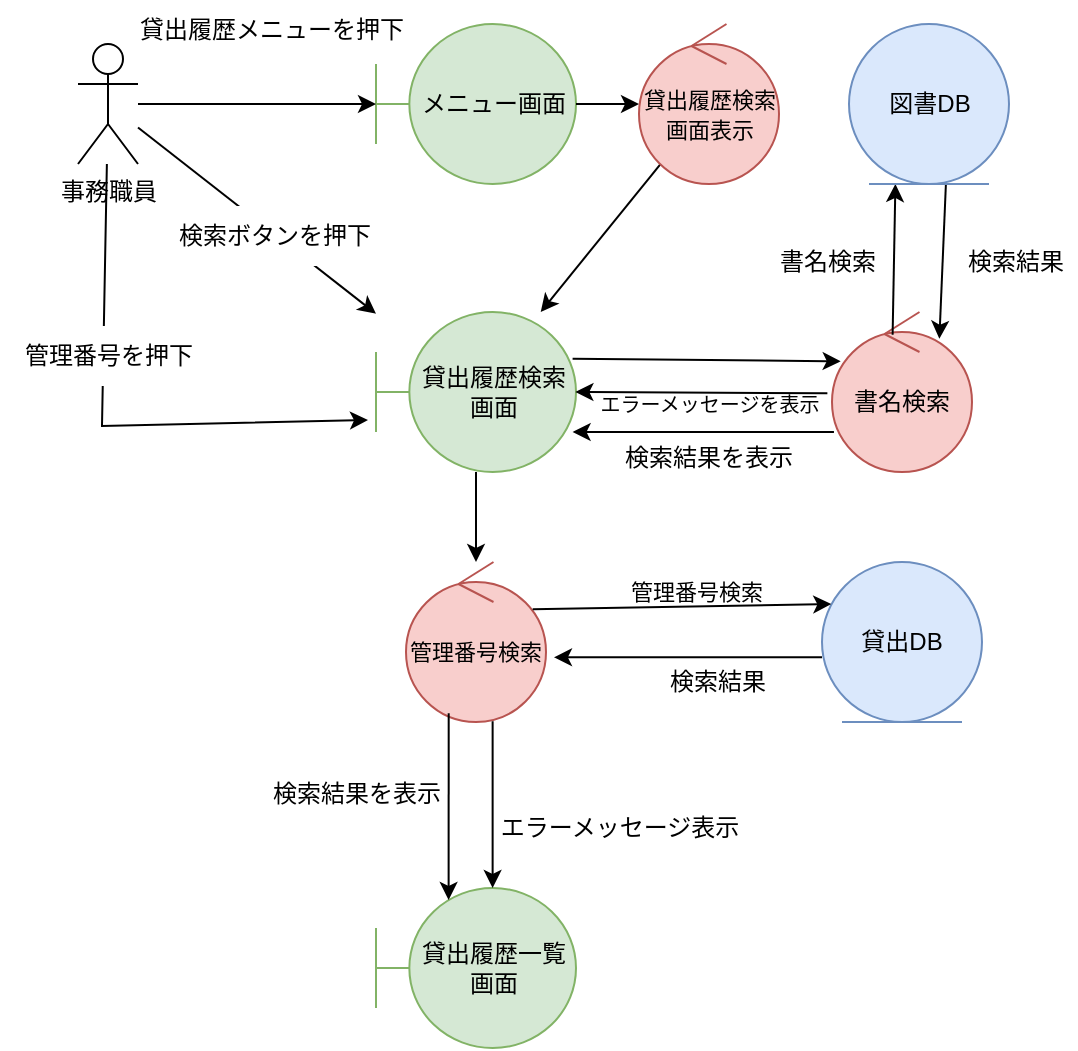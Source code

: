 <mxfile version="28.1.2">
  <diagram name="ページ1" id="nZwk5EC3gKYQb_rT2jHA">
    <mxGraphModel dx="786" dy="516" grid="0" gridSize="10" guides="1" tooltips="1" connect="1" arrows="1" fold="1" page="1" pageScale="1" pageWidth="827" pageHeight="1169" background="#ffffff" math="0" shadow="0">
      <root>
        <mxCell id="0" />
        <mxCell id="1" parent="0" />
        <mxCell id="ylw-R3-aIPUMT0YURn_o-1" value="事務職員" style="shape=umlActor;verticalLabelPosition=bottom;verticalAlign=top;html=1;outlineConnect=0;" parent="1" vertex="1">
          <mxGeometry x="94" y="56" width="30" height="60" as="geometry" />
        </mxCell>
        <mxCell id="ylw-R3-aIPUMT0YURn_o-2" value="&lt;div&gt;メニュー画面&lt;/div&gt;" style="shape=umlBoundary;whiteSpace=wrap;html=1;fillColor=#d5e8d4;strokeColor=#82b366;" parent="1" vertex="1">
          <mxGeometry x="243" y="46" width="100" height="80" as="geometry" />
        </mxCell>
        <mxCell id="ylw-R3-aIPUMT0YURn_o-6" value="貸出履歴検索画面" style="shape=umlBoundary;whiteSpace=wrap;html=1;fillColor=#d5e8d4;strokeColor=#82b366;" parent="1" vertex="1">
          <mxGeometry x="243" y="190" width="100" height="80" as="geometry" />
        </mxCell>
        <mxCell id="ylw-R3-aIPUMT0YURn_o-10" value="貸出履歴一覧画面" style="shape=umlBoundary;whiteSpace=wrap;html=1;fillColor=#d5e8d4;strokeColor=#82b366;" parent="1" vertex="1">
          <mxGeometry x="243" y="478" width="100" height="80" as="geometry" />
        </mxCell>
        <mxCell id="ylw-R3-aIPUMT0YURn_o-12" value="" style="endArrow=classic;html=1;rounded=0;" parent="1" source="ylw-R3-aIPUMT0YURn_o-1" target="ylw-R3-aIPUMT0YURn_o-2" edge="1">
          <mxGeometry width="50" height="50" relative="1" as="geometry">
            <mxPoint x="380" y="296" as="sourcePoint" />
            <mxPoint x="430" y="246" as="targetPoint" />
          </mxGeometry>
        </mxCell>
        <mxCell id="ylw-R3-aIPUMT0YURn_o-13" value="" style="endArrow=classic;html=1;rounded=0;" parent="1" source="GOpzxrWnoPcJdGsYtQRh-2" target="ylw-R3-aIPUMT0YURn_o-6" edge="1">
          <mxGeometry width="50" height="50" relative="1" as="geometry">
            <mxPoint x="380" y="296" as="sourcePoint" />
            <mxPoint x="430" y="246" as="targetPoint" />
          </mxGeometry>
        </mxCell>
        <mxCell id="ylw-R3-aIPUMT0YURn_o-14" value="" style="endArrow=classic;html=1;rounded=0;" parent="1" source="ylw-R3-aIPUMT0YURn_o-1" target="ylw-R3-aIPUMT0YURn_o-6" edge="1">
          <mxGeometry width="50" height="50" relative="1" as="geometry">
            <mxPoint x="380" y="296" as="sourcePoint" />
            <mxPoint x="430" y="246" as="targetPoint" />
          </mxGeometry>
        </mxCell>
        <mxCell id="ylw-R3-aIPUMT0YURn_o-15" value="貸出履歴メニューを押下" style="text;html=1;align=center;verticalAlign=middle;whiteSpace=wrap;rounded=0;" parent="1" vertex="1">
          <mxGeometry x="119" y="34" width="144" height="30" as="geometry" />
        </mxCell>
        <mxCell id="ylw-R3-aIPUMT0YURn_o-16" value="検索ボタンを押下" style="text;html=1;align=center;verticalAlign=middle;whiteSpace=wrap;rounded=0;fillColor=default;" parent="1" vertex="1">
          <mxGeometry x="142" y="137" width="101" height="30" as="geometry" />
        </mxCell>
        <mxCell id="ylw-R3-aIPUMT0YURn_o-17" value="貸出DB" style="ellipse;shape=umlEntity;whiteSpace=wrap;html=1;fillColor=#dae8fc;strokeColor=#6c8ebf;" parent="1" vertex="1">
          <mxGeometry x="466" y="315" width="80" height="80" as="geometry" />
        </mxCell>
        <mxCell id="ylw-R3-aIPUMT0YURn_o-18" value="書名検索" style="ellipse;shape=umlControl;whiteSpace=wrap;html=1;fillColor=#f8cecc;strokeColor=#b85450;" parent="1" vertex="1">
          <mxGeometry x="471" y="190" width="70" height="80" as="geometry" />
        </mxCell>
        <mxCell id="ylw-R3-aIPUMT0YURn_o-20" value="" style="endArrow=classic;html=1;rounded=0;entryX=0.062;entryY=0.308;entryDx=0;entryDy=0;entryPerimeter=0;exitX=0.983;exitY=0.292;exitDx=0;exitDy=0;exitPerimeter=0;" parent="1" source="ylw-R3-aIPUMT0YURn_o-6" target="ylw-R3-aIPUMT0YURn_o-18" edge="1">
          <mxGeometry width="50" height="50" relative="1" as="geometry">
            <mxPoint x="308" y="396" as="sourcePoint" />
            <mxPoint x="358" y="346" as="targetPoint" />
          </mxGeometry>
        </mxCell>
        <mxCell id="ylw-R3-aIPUMT0YURn_o-21" value="" style="endArrow=classic;html=1;rounded=0;exitX=0.606;exitY=0.992;exitDx=0;exitDy=0;exitPerimeter=0;entryX=0.767;entryY=0.167;entryDx=0;entryDy=0;entryPerimeter=0;" parent="1" source="GOpzxrWnoPcJdGsYtQRh-7" target="ylw-R3-aIPUMT0YURn_o-18" edge="1">
          <mxGeometry width="50" height="50" relative="1" as="geometry">
            <mxPoint x="308" y="396" as="sourcePoint" />
            <mxPoint x="358" y="346" as="targetPoint" />
          </mxGeometry>
        </mxCell>
        <mxCell id="ylw-R3-aIPUMT0YURn_o-22" value="" style="endArrow=classic;html=1;rounded=0;entryX=0.29;entryY=1;entryDx=0;entryDy=0;entryPerimeter=0;exitX=0.433;exitY=0.142;exitDx=0;exitDy=0;exitPerimeter=0;" parent="1" source="ylw-R3-aIPUMT0YURn_o-18" target="GOpzxrWnoPcJdGsYtQRh-7" edge="1">
          <mxGeometry width="50" height="50" relative="1" as="geometry">
            <mxPoint x="499.68" y="224.36" as="sourcePoint" />
            <mxPoint x="499.0" y="129" as="targetPoint" />
          </mxGeometry>
        </mxCell>
        <mxCell id="ylw-R3-aIPUMT0YURn_o-23" value="書名検索" style="text;html=1;align=center;verticalAlign=middle;whiteSpace=wrap;rounded=0;" parent="1" vertex="1">
          <mxGeometry x="439" y="150" width="60" height="30" as="geometry" />
        </mxCell>
        <mxCell id="ylw-R3-aIPUMT0YURn_o-24" value="検索結果" style="text;html=1;align=center;verticalAlign=middle;whiteSpace=wrap;rounded=0;" parent="1" vertex="1">
          <mxGeometry x="533" y="150" width="60" height="30" as="geometry" />
        </mxCell>
        <mxCell id="ylw-R3-aIPUMT0YURn_o-25" value="" style="endArrow=classic;html=1;rounded=0;entryX=0.983;entryY=0.75;entryDx=0;entryDy=0;entryPerimeter=0;exitX=0.014;exitY=0.75;exitDx=0;exitDy=0;exitPerimeter=0;" parent="1" source="ylw-R3-aIPUMT0YURn_o-18" target="ylw-R3-aIPUMT0YURn_o-6" edge="1">
          <mxGeometry width="50" height="50" relative="1" as="geometry">
            <mxPoint x="308" y="396" as="sourcePoint" />
            <mxPoint x="358" y="346" as="targetPoint" />
          </mxGeometry>
        </mxCell>
        <mxCell id="ylw-R3-aIPUMT0YURn_o-33" value="検索結果を表示" style="text;html=1;align=center;verticalAlign=middle;whiteSpace=wrap;rounded=0;" parent="1" vertex="1">
          <mxGeometry x="366" y="248" width="87" height="30" as="geometry" />
        </mxCell>
        <mxCell id="ylw-R3-aIPUMT0YURn_o-34" value="" style="endArrow=classic;html=1;rounded=0;entryX=-0.04;entryY=0.675;entryDx=0;entryDy=0;entryPerimeter=0;" parent="1" source="ylw-R3-aIPUMT0YURn_o-1" target="ylw-R3-aIPUMT0YURn_o-6" edge="1">
          <mxGeometry width="50" height="50" relative="1" as="geometry">
            <mxPoint x="308" y="308" as="sourcePoint" />
            <mxPoint x="358" y="258" as="targetPoint" />
            <Array as="points">
              <mxPoint x="106" y="247" />
            </Array>
          </mxGeometry>
        </mxCell>
        <mxCell id="ylw-R3-aIPUMT0YURn_o-36" value="管理番号を押下" style="text;html=1;align=center;verticalAlign=middle;whiteSpace=wrap;rounded=0;fillColor=default;" parent="1" vertex="1">
          <mxGeometry x="55.5" y="197" width="107" height="30" as="geometry" />
        </mxCell>
        <mxCell id="ylw-R3-aIPUMT0YURn_o-37" value="&lt;font style=&quot;font-size: 11px;&quot;&gt;管理番号検索&lt;/font&gt;" style="ellipse;shape=umlControl;whiteSpace=wrap;html=1;fillColor=#f8cecc;strokeColor=#b85450;" parent="1" vertex="1">
          <mxGeometry x="258" y="315" width="70" height="80" as="geometry" />
        </mxCell>
        <mxCell id="ylw-R3-aIPUMT0YURn_o-39" value="" style="endArrow=classic;html=1;rounded=0;" parent="1" source="ylw-R3-aIPUMT0YURn_o-6" target="ylw-R3-aIPUMT0YURn_o-37" edge="1">
          <mxGeometry width="50" height="50" relative="1" as="geometry">
            <mxPoint x="308" y="320" as="sourcePoint" />
            <mxPoint x="358" y="270" as="targetPoint" />
          </mxGeometry>
        </mxCell>
        <mxCell id="ylw-R3-aIPUMT0YURn_o-40" value="" style="endArrow=classic;html=1;rounded=0;entryX=0.058;entryY=0.263;entryDx=0;entryDy=0;entryPerimeter=0;exitX=0.905;exitY=0.296;exitDx=0;exitDy=0;exitPerimeter=0;" parent="1" source="ylw-R3-aIPUMT0YURn_o-37" target="ylw-R3-aIPUMT0YURn_o-17" edge="1">
          <mxGeometry width="50" height="50" relative="1" as="geometry">
            <mxPoint x="308" y="320" as="sourcePoint" />
            <mxPoint x="381" y="327" as="targetPoint" />
          </mxGeometry>
        </mxCell>
        <mxCell id="ylw-R3-aIPUMT0YURn_o-41" value="" style="endArrow=classic;html=1;rounded=0;entryX=1.057;entryY=0.596;entryDx=0;entryDy=0;entryPerimeter=0;exitX=0;exitY=0.596;exitDx=0;exitDy=0;exitPerimeter=0;" parent="1" source="ylw-R3-aIPUMT0YURn_o-17" target="ylw-R3-aIPUMT0YURn_o-37" edge="1">
          <mxGeometry width="50" height="50" relative="1" as="geometry">
            <mxPoint x="463" y="406" as="sourcePoint" />
            <mxPoint x="358" y="270" as="targetPoint" />
          </mxGeometry>
        </mxCell>
        <mxCell id="ylw-R3-aIPUMT0YURn_o-42" value="検索結果" style="text;html=1;align=center;verticalAlign=middle;whiteSpace=wrap;rounded=0;" parent="1" vertex="1">
          <mxGeometry x="384" y="360" width="60" height="30" as="geometry" />
        </mxCell>
        <mxCell id="ylw-R3-aIPUMT0YURn_o-43" value="&lt;font style=&quot;font-size: 11px;&quot;&gt;管理番号検索&lt;/font&gt;" style="text;html=1;align=center;verticalAlign=middle;whiteSpace=wrap;rounded=0;" parent="1" vertex="1">
          <mxGeometry x="368" y="315" width="71" height="30" as="geometry" />
        </mxCell>
        <mxCell id="ylw-R3-aIPUMT0YURn_o-44" value="" style="endArrow=classic;html=1;rounded=0;exitX=0.305;exitY=0.946;exitDx=0;exitDy=0;exitPerimeter=0;entryX=0.363;entryY=0.075;entryDx=0;entryDy=0;entryPerimeter=0;" parent="1" source="ylw-R3-aIPUMT0YURn_o-37" target="ylw-R3-aIPUMT0YURn_o-10" edge="1">
          <mxGeometry width="50" height="50" relative="1" as="geometry">
            <mxPoint x="308" y="336" as="sourcePoint" />
            <mxPoint x="358" y="286" as="targetPoint" />
          </mxGeometry>
        </mxCell>
        <mxCell id="ylw-R3-aIPUMT0YURn_o-46" value="検索結果を表示" style="text;html=1;align=center;verticalAlign=middle;whiteSpace=wrap;rounded=0;fillColor=default;" parent="1" vertex="1">
          <mxGeometry x="190" y="416" width="87" height="30" as="geometry" />
        </mxCell>
        <mxCell id="ylw-R3-aIPUMT0YURn_o-51" value="&lt;font style=&quot;font-size: 10px;&quot;&gt;エラーメッセージを表示&lt;/font&gt;" style="text;html=1;align=center;verticalAlign=middle;whiteSpace=wrap;rounded=0;" parent="1" vertex="1">
          <mxGeometry x="339.5" y="221" width="140" height="30" as="geometry" />
        </mxCell>
        <mxCell id="GOpzxrWnoPcJdGsYtQRh-2" value="&lt;font style=&quot;font-size: 11px;&quot;&gt;貸出履歴検索画面表示&lt;/font&gt;" style="ellipse;shape=umlControl;whiteSpace=wrap;html=1;fillColor=#f8cecc;strokeColor=#b85450;" vertex="1" parent="1">
          <mxGeometry x="374.5" y="46" width="70" height="80" as="geometry" />
        </mxCell>
        <mxCell id="GOpzxrWnoPcJdGsYtQRh-3" value="" style="endArrow=classic;html=1;rounded=0;" edge="1" parent="1" source="ylw-R3-aIPUMT0YURn_o-2" target="GOpzxrWnoPcJdGsYtQRh-2">
          <mxGeometry width="50" height="50" relative="1" as="geometry">
            <mxPoint x="380" y="310" as="sourcePoint" />
            <mxPoint x="430" y="260" as="targetPoint" />
          </mxGeometry>
        </mxCell>
        <mxCell id="GOpzxrWnoPcJdGsYtQRh-4" value="" style="endArrow=classic;html=1;rounded=0;exitX=0.619;exitY=0.996;exitDx=0;exitDy=0;exitPerimeter=0;entryX=0.583;entryY=0;entryDx=0;entryDy=0;entryPerimeter=0;" edge="1" parent="1" source="ylw-R3-aIPUMT0YURn_o-37" target="ylw-R3-aIPUMT0YURn_o-10">
          <mxGeometry width="50" height="50" relative="1" as="geometry">
            <mxPoint x="380" y="410" as="sourcePoint" />
            <mxPoint x="430" y="360" as="targetPoint" />
          </mxGeometry>
        </mxCell>
        <mxCell id="GOpzxrWnoPcJdGsYtQRh-5" value="" style="endArrow=classic;html=1;rounded=0;entryX=0.997;entryY=0.5;entryDx=0;entryDy=0;entryPerimeter=0;exitX=-0.033;exitY=0.508;exitDx=0;exitDy=0;exitPerimeter=0;" edge="1" parent="1" source="ylw-R3-aIPUMT0YURn_o-18" target="ylw-R3-aIPUMT0YURn_o-6">
          <mxGeometry width="50" height="50" relative="1" as="geometry">
            <mxPoint x="380" y="410" as="sourcePoint" />
            <mxPoint x="430" y="360" as="targetPoint" />
          </mxGeometry>
        </mxCell>
        <mxCell id="GOpzxrWnoPcJdGsYtQRh-6" value="&lt;font style=&quot;font-size: 12px;&quot;&gt;エラーメッセージ&lt;/font&gt;&lt;span style=&quot;background-color: transparent; color: light-dark(rgb(0, 0, 0), rgb(255, 255, 255));&quot;&gt;表示&lt;/span&gt;" style="text;html=1;align=center;verticalAlign=middle;whiteSpace=wrap;rounded=0;" vertex="1" parent="1">
          <mxGeometry x="294.5" y="433" width="140" height="30" as="geometry" />
        </mxCell>
        <mxCell id="GOpzxrWnoPcJdGsYtQRh-7" value="図書DB" style="ellipse;shape=umlEntity;whiteSpace=wrap;html=1;fillColor=#dae8fc;strokeColor=#6c8ebf;" vertex="1" parent="1">
          <mxGeometry x="479.5" y="46" width="80" height="80" as="geometry" />
        </mxCell>
      </root>
    </mxGraphModel>
  </diagram>
</mxfile>
